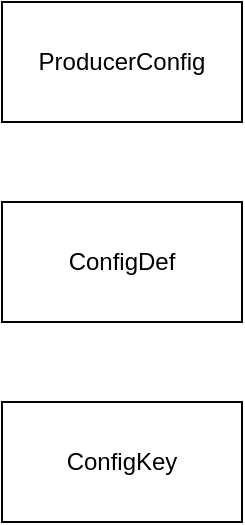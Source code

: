 <mxfile version="21.3.7" type="device">
  <diagram name="Producer源码" id="qmwp1RbUbAAVFyCl6eqg">
    <mxGraphModel dx="1194" dy="849" grid="1" gridSize="10" guides="1" tooltips="1" connect="1" arrows="1" fold="1" page="1" pageScale="1" pageWidth="2339" pageHeight="3300" math="0" shadow="0">
      <root>
        <mxCell id="0" />
        <mxCell id="1" parent="0" />
        <mxCell id="ZkW-pn6aUsw_1qk0yIt9-1" value="ProducerConfig" style="whiteSpace=wrap;html=1;" vertex="1" parent="1">
          <mxGeometry x="280" y="310" width="120" height="60" as="geometry" />
        </mxCell>
        <mxCell id="ZkW-pn6aUsw_1qk0yIt9-2" value="ConfigDef" style="whiteSpace=wrap;html=1;" vertex="1" parent="1">
          <mxGeometry x="280" y="410" width="120" height="60" as="geometry" />
        </mxCell>
        <mxCell id="ZkW-pn6aUsw_1qk0yIt9-3" value="ConfigKey" style="whiteSpace=wrap;html=1;" vertex="1" parent="1">
          <mxGeometry x="280" y="510" width="120" height="60" as="geometry" />
        </mxCell>
      </root>
    </mxGraphModel>
  </diagram>
</mxfile>
